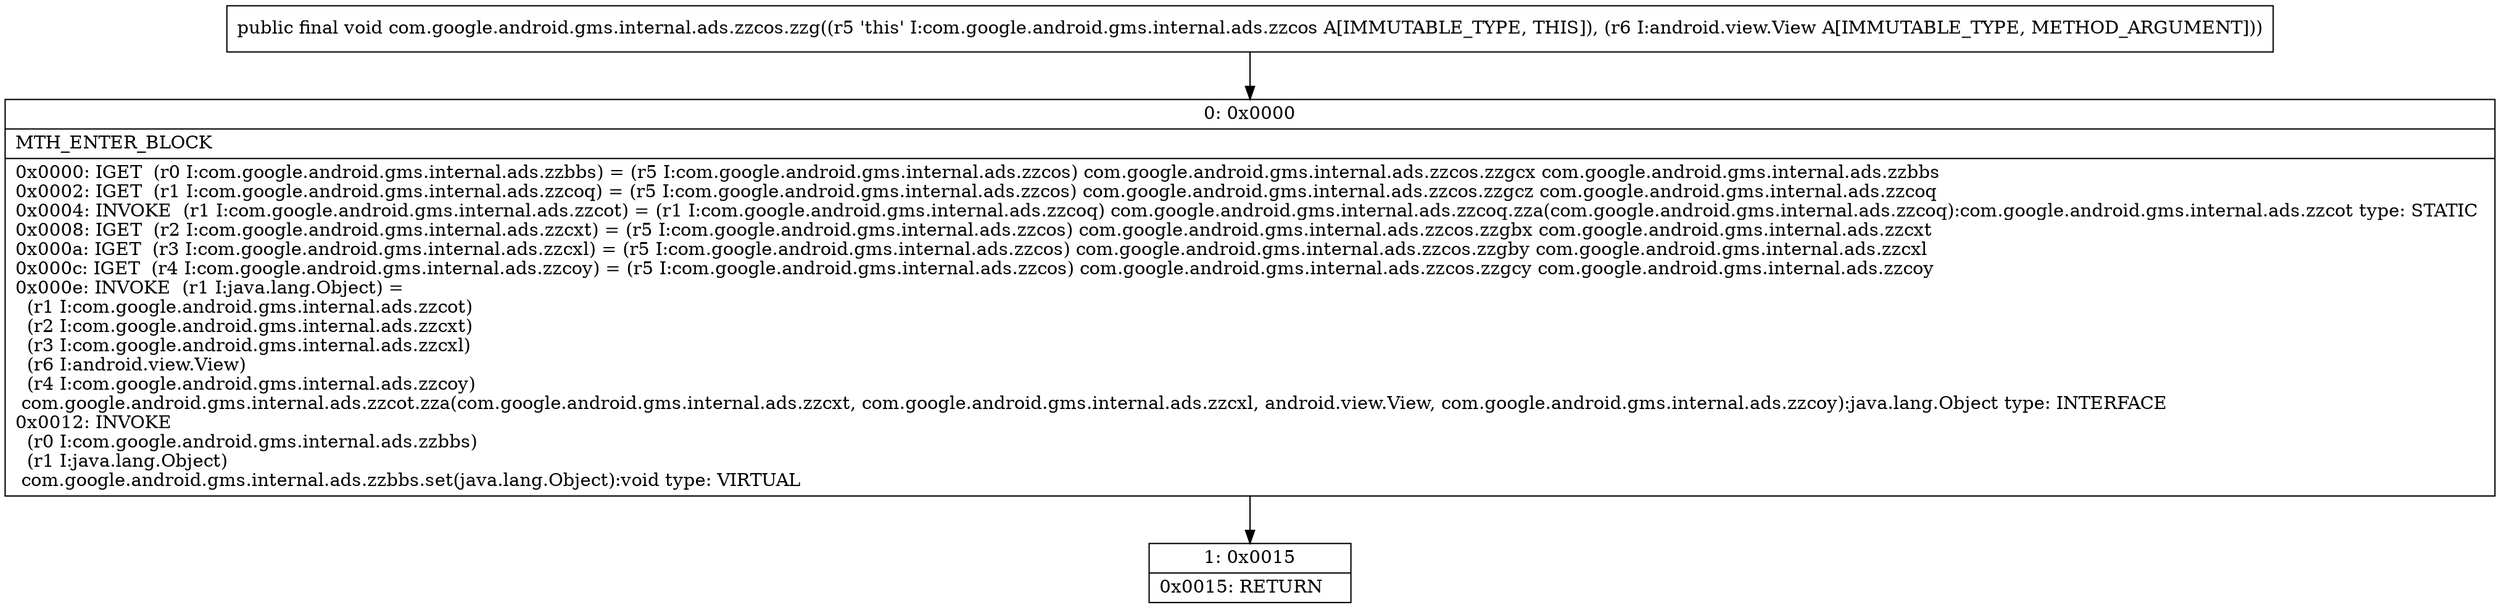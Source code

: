 digraph "CFG forcom.google.android.gms.internal.ads.zzcos.zzg(Landroid\/view\/View;)V" {
Node_0 [shape=record,label="{0\:\ 0x0000|MTH_ENTER_BLOCK\l|0x0000: IGET  (r0 I:com.google.android.gms.internal.ads.zzbbs) = (r5 I:com.google.android.gms.internal.ads.zzcos) com.google.android.gms.internal.ads.zzcos.zzgcx com.google.android.gms.internal.ads.zzbbs \l0x0002: IGET  (r1 I:com.google.android.gms.internal.ads.zzcoq) = (r5 I:com.google.android.gms.internal.ads.zzcos) com.google.android.gms.internal.ads.zzcos.zzgcz com.google.android.gms.internal.ads.zzcoq \l0x0004: INVOKE  (r1 I:com.google.android.gms.internal.ads.zzcot) = (r1 I:com.google.android.gms.internal.ads.zzcoq) com.google.android.gms.internal.ads.zzcoq.zza(com.google.android.gms.internal.ads.zzcoq):com.google.android.gms.internal.ads.zzcot type: STATIC \l0x0008: IGET  (r2 I:com.google.android.gms.internal.ads.zzcxt) = (r5 I:com.google.android.gms.internal.ads.zzcos) com.google.android.gms.internal.ads.zzcos.zzgbx com.google.android.gms.internal.ads.zzcxt \l0x000a: IGET  (r3 I:com.google.android.gms.internal.ads.zzcxl) = (r5 I:com.google.android.gms.internal.ads.zzcos) com.google.android.gms.internal.ads.zzcos.zzgby com.google.android.gms.internal.ads.zzcxl \l0x000c: IGET  (r4 I:com.google.android.gms.internal.ads.zzcoy) = (r5 I:com.google.android.gms.internal.ads.zzcos) com.google.android.gms.internal.ads.zzcos.zzgcy com.google.android.gms.internal.ads.zzcoy \l0x000e: INVOKE  (r1 I:java.lang.Object) = \l  (r1 I:com.google.android.gms.internal.ads.zzcot)\l  (r2 I:com.google.android.gms.internal.ads.zzcxt)\l  (r3 I:com.google.android.gms.internal.ads.zzcxl)\l  (r6 I:android.view.View)\l  (r4 I:com.google.android.gms.internal.ads.zzcoy)\l com.google.android.gms.internal.ads.zzcot.zza(com.google.android.gms.internal.ads.zzcxt, com.google.android.gms.internal.ads.zzcxl, android.view.View, com.google.android.gms.internal.ads.zzcoy):java.lang.Object type: INTERFACE \l0x0012: INVOKE  \l  (r0 I:com.google.android.gms.internal.ads.zzbbs)\l  (r1 I:java.lang.Object)\l com.google.android.gms.internal.ads.zzbbs.set(java.lang.Object):void type: VIRTUAL \l}"];
Node_1 [shape=record,label="{1\:\ 0x0015|0x0015: RETURN   \l}"];
MethodNode[shape=record,label="{public final void com.google.android.gms.internal.ads.zzcos.zzg((r5 'this' I:com.google.android.gms.internal.ads.zzcos A[IMMUTABLE_TYPE, THIS]), (r6 I:android.view.View A[IMMUTABLE_TYPE, METHOD_ARGUMENT])) }"];
MethodNode -> Node_0;
Node_0 -> Node_1;
}

